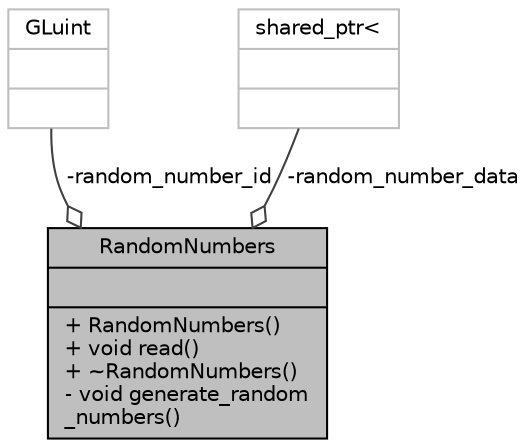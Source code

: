 digraph "RandomNumbers"
{
 // INTERACTIVE_SVG=YES
 // LATEX_PDF_SIZE
  bgcolor="transparent";
  edge [fontname="Helvetica",fontsize="10",labelfontname="Helvetica",labelfontsize="10"];
  node [fontname="Helvetica",fontsize="10",shape=record];
  Node1 [label="{RandomNumbers\n||+  RandomNumbers()\l+ void read()\l+  ~RandomNumbers()\l- void generate_random\l_numbers()\l}",height=0.2,width=0.4,color="black", fillcolor="grey75", style="filled", fontcolor="black",tooltip=" "];
  Node2 -> Node1 [color="grey25",fontsize="10",style="solid",label=" -random_number_id" ,arrowhead="odiamond",fontname="Helvetica"];
  Node2 [label="{GLuint\n||}",height=0.2,width=0.4,color="grey75",tooltip=" "];
  Node3 -> Node1 [color="grey25",fontsize="10",style="solid",label=" -random_number_data" ,arrowhead="odiamond",fontname="Helvetica"];
  Node3 [label="{shared_ptr\<\n||}",height=0.2,width=0.4,color="grey75",tooltip=" "];
}
